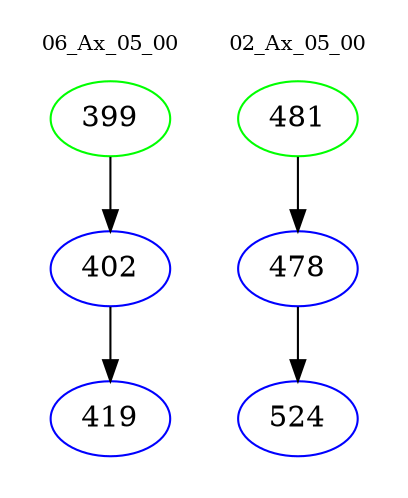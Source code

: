 digraph{
subgraph cluster_0 {
color = white
label = "06_Ax_05_00";
fontsize=10;
T0_399 [label="399", color="green"]
T0_399 -> T0_402 [color="black"]
T0_402 [label="402", color="blue"]
T0_402 -> T0_419 [color="black"]
T0_419 [label="419", color="blue"]
}
subgraph cluster_1 {
color = white
label = "02_Ax_05_00";
fontsize=10;
T1_481 [label="481", color="green"]
T1_481 -> T1_478 [color="black"]
T1_478 [label="478", color="blue"]
T1_478 -> T1_524 [color="black"]
T1_524 [label="524", color="blue"]
}
}
